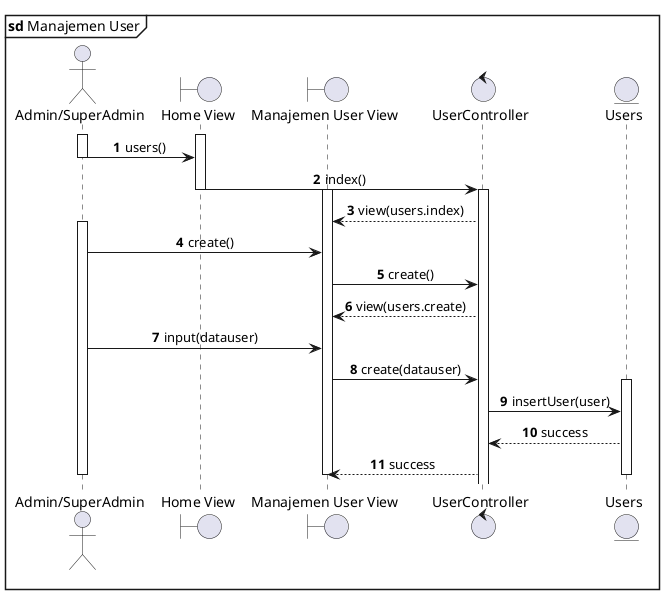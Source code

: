 @startuml User Verification Success
mainframe **sd** Manajemen User
actor "Admin/SuperAdmin"  as User
boundary "Home View" as HomeView
boundary "Manajemen User View" as UsersView
control UserController 
entity Users as UserModel

autonumber
' autoactivate on
skinparam SequenceMessageAlignment center

activate User
activate HomeView
User->HomeView: users()
deactivate User
HomeView->UserController: index()
deactivate HomeView
activate UserController
activate UsersView
UserController-->UsersView: view(users.index)
activate User
User->UsersView: create()
UsersView->UserController : create()
UserController --> UsersView: view(users.create)
User->UsersView: input(datauser)
UsersView->UserController: create(datauser)
activate UserModel
UserController->UserModel: insertUser(user)
UserModel-->UserController: success
UserController-->UsersView: success
deactivate UserModel
deactivate UsersView
deactivate User

@enduml